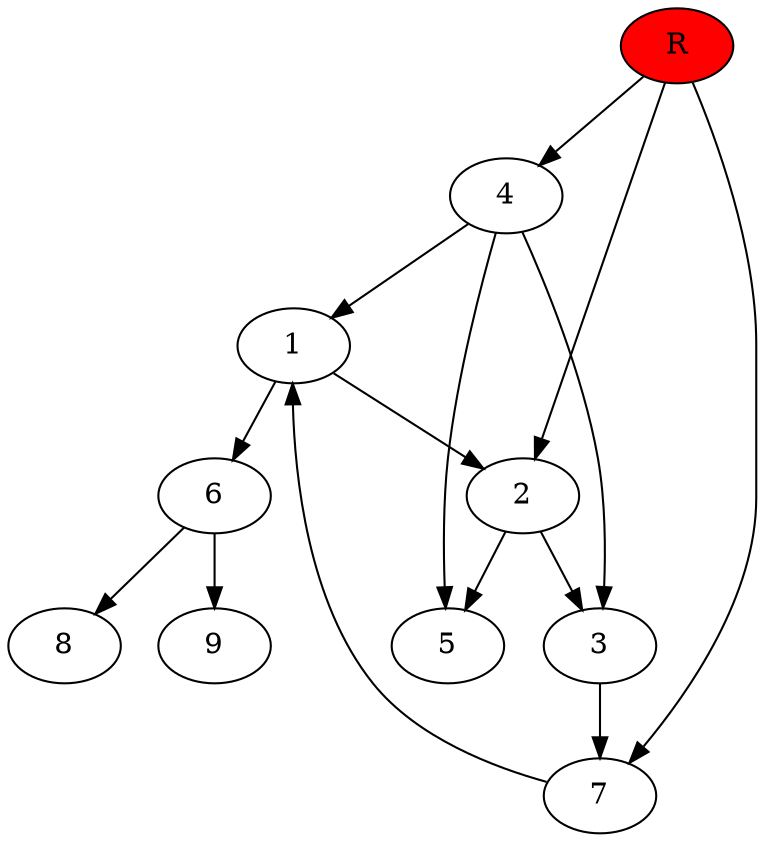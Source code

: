 digraph prb12681 {
	1
	2
	3
	4
	5
	6
	7
	8
	R [fillcolor="#ff0000" style=filled]
	1 -> 2
	1 -> 6
	2 -> 3
	2 -> 5
	3 -> 7
	4 -> 1
	4 -> 3
	4 -> 5
	6 -> 8
	6 -> 9
	7 -> 1
	R -> 2
	R -> 4
	R -> 7
}
